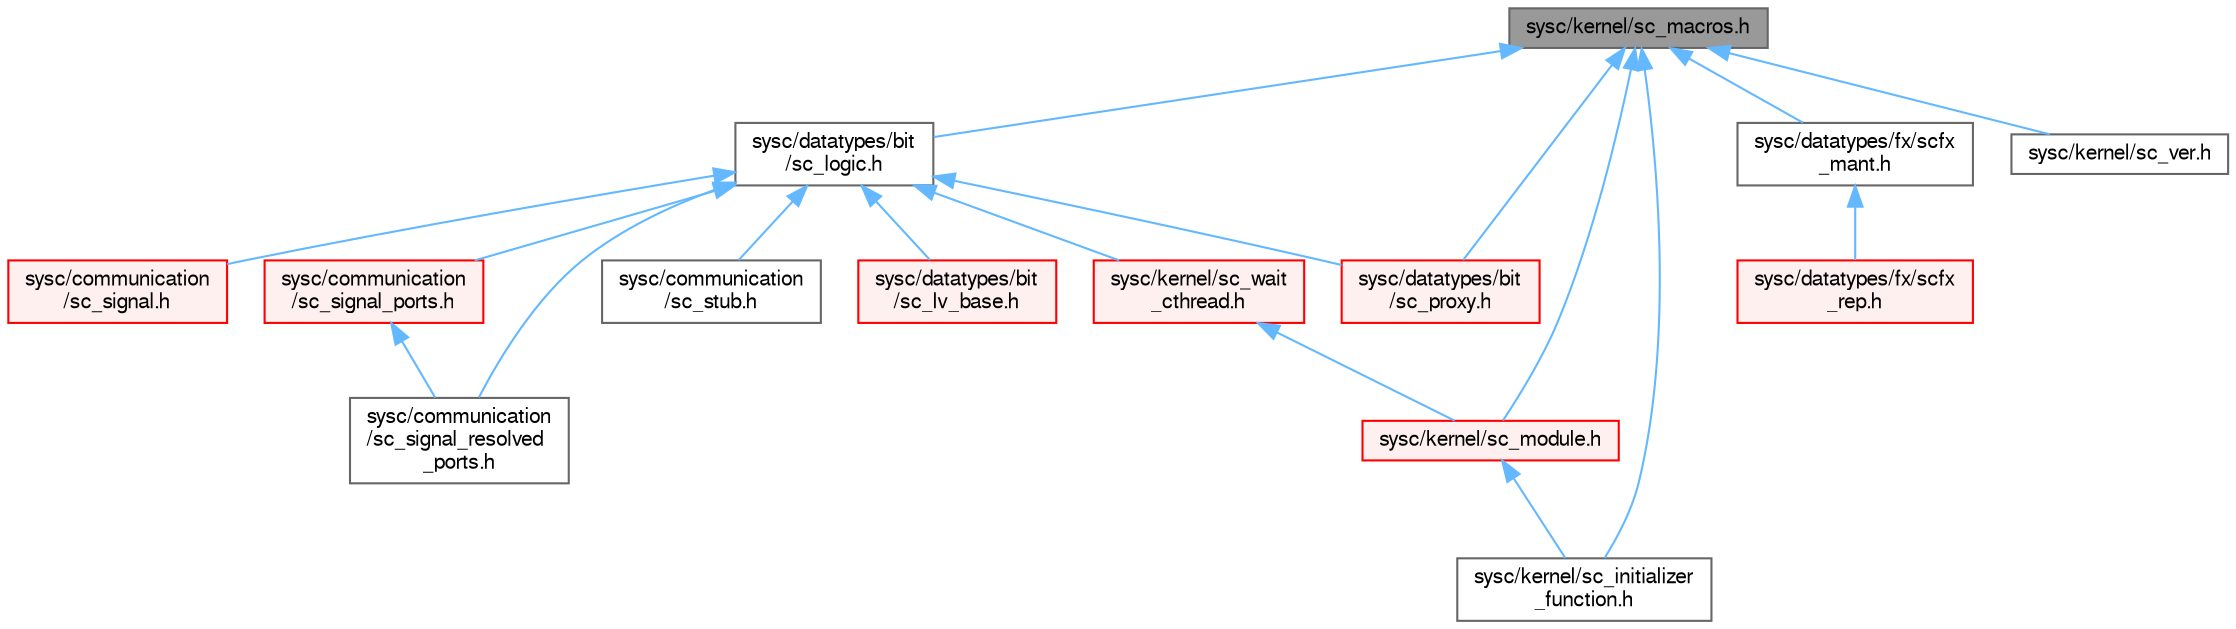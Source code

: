 digraph "sysc/kernel/sc_macros.h"
{
 // LATEX_PDF_SIZE
  bgcolor="transparent";
  edge [fontname=FreeSans,fontsize=10,labelfontname=FreeSans,labelfontsize=10];
  node [fontname=FreeSans,fontsize=10,shape=box,height=0.2,width=0.4];
  Node1 [id="Node000001",label="sysc/kernel/sc_macros.h",height=0.2,width=0.4,color="gray40", fillcolor="grey60", style="filled", fontcolor="black",tooltip=" "];
  Node1 -> Node2 [id="edge1_Node000001_Node000002",dir="back",color="steelblue1",style="solid",tooltip=" "];
  Node2 [id="Node000002",label="sysc/datatypes/bit\l/sc_logic.h",height=0.2,width=0.4,color="grey40", fillcolor="white", style="filled",URL="$a00035.html",tooltip=" "];
  Node2 -> Node3 [id="edge2_Node000002_Node000003",dir="back",color="steelblue1",style="solid",tooltip=" "];
  Node3 [id="Node000003",label="sysc/communication\l/sc_signal.h",height=0.2,width=0.4,color="red", fillcolor="#FFF0F0", style="filled",URL="$a00296.html",tooltip=" "];
  Node2 -> Node9 [id="edge3_Node000002_Node000009",dir="back",color="steelblue1",style="solid",tooltip=" "];
  Node9 [id="Node000009",label="sysc/communication\l/sc_signal_ports.h",height=0.2,width=0.4,color="red", fillcolor="#FFF0F0", style="filled",URL="$a00287.html",tooltip=" "];
  Node9 -> Node11 [id="edge4_Node000009_Node000011",dir="back",color="steelblue1",style="solid",tooltip=" "];
  Node11 [id="Node000011",label="sysc/communication\l/sc_signal_resolved\l_ports.h",height=0.2,width=0.4,color="grey40", fillcolor="white", style="filled",URL="$a00254.html",tooltip=" "];
  Node2 -> Node11 [id="edge5_Node000002_Node000011",dir="back",color="steelblue1",style="solid",tooltip=" "];
  Node2 -> Node22 [id="edge6_Node000002_Node000022",dir="back",color="steelblue1",style="solid",tooltip=" "];
  Node22 [id="Node000022",label="sysc/communication\l/sc_stub.h",height=0.2,width=0.4,color="grey40", fillcolor="white", style="filled",URL="$a00305.html",tooltip=" "];
  Node2 -> Node23 [id="edge7_Node000002_Node000023",dir="back",color="steelblue1",style="solid",tooltip=" "];
  Node23 [id="Node000023",label="sysc/datatypes/bit\l/sc_lv_base.h",height=0.2,width=0.4,color="red", fillcolor="#FFF0F0", style="filled",URL="$a00044.html",tooltip=" "];
  Node2 -> Node32 [id="edge8_Node000002_Node000032",dir="back",color="steelblue1",style="solid",tooltip=" "];
  Node32 [id="Node000032",label="sysc/datatypes/bit\l/sc_proxy.h",height=0.2,width=0.4,color="red", fillcolor="#FFF0F0", style="filled",URL="$a00047.html",tooltip=" "];
  Node2 -> Node36 [id="edge9_Node000002_Node000036",dir="back",color="steelblue1",style="solid",tooltip=" "];
  Node36 [id="Node000036",label="sysc/kernel/sc_wait\l_cthread.h",height=0.2,width=0.4,color="red", fillcolor="#FFF0F0", style="filled",URL="$a00389.html",tooltip=" "];
  Node36 -> Node39 [id="edge10_Node000036_Node000039",dir="back",color="steelblue1",style="solid",tooltip=" "];
  Node39 [id="Node000039",label="sysc/kernel/sc_module.h",height=0.2,width=0.4,color="red", fillcolor="#FFF0F0", style="filled",URL="$a00341.html",tooltip=" "];
  Node39 -> Node41 [id="edge11_Node000039_Node000041",dir="back",color="steelblue1",style="solid",tooltip=" "];
  Node41 [id="Node000041",label="sysc/kernel/sc_initializer\l_function.h",height=0.2,width=0.4,color="grey40", fillcolor="white", style="filled",URL="$a00335.html",tooltip=" "];
  Node1 -> Node32 [id="edge12_Node000001_Node000032",dir="back",color="steelblue1",style="solid",tooltip=" "];
  Node1 -> Node42 [id="edge13_Node000001_Node000042",dir="back",color="steelblue1",style="solid",tooltip=" "];
  Node42 [id="Node000042",label="sysc/datatypes/fx/scfx\l_mant.h",height=0.2,width=0.4,color="grey40", fillcolor="white", style="filled",URL="$a00062.html",tooltip=" "];
  Node42 -> Node43 [id="edge14_Node000042_Node000043",dir="back",color="steelblue1",style="solid",tooltip=" "];
  Node43 [id="Node000043",label="sysc/datatypes/fx/scfx\l_rep.h",height=0.2,width=0.4,color="red", fillcolor="#FFF0F0", style="filled",URL="$a00089.html",tooltip=" "];
  Node1 -> Node41 [id="edge15_Node000001_Node000041",dir="back",color="steelblue1",style="solid",tooltip=" "];
  Node1 -> Node39 [id="edge16_Node000001_Node000039",dir="back",color="steelblue1",style="solid",tooltip=" "];
  Node1 -> Node46 [id="edge17_Node000001_Node000046",dir="back",color="steelblue1",style="solid",tooltip=" "];
  Node46 [id="Node000046",label="sysc/kernel/sc_ver.h",height=0.2,width=0.4,color="grey40", fillcolor="white", style="filled",URL="$a00326.html",tooltip=" "];
}
